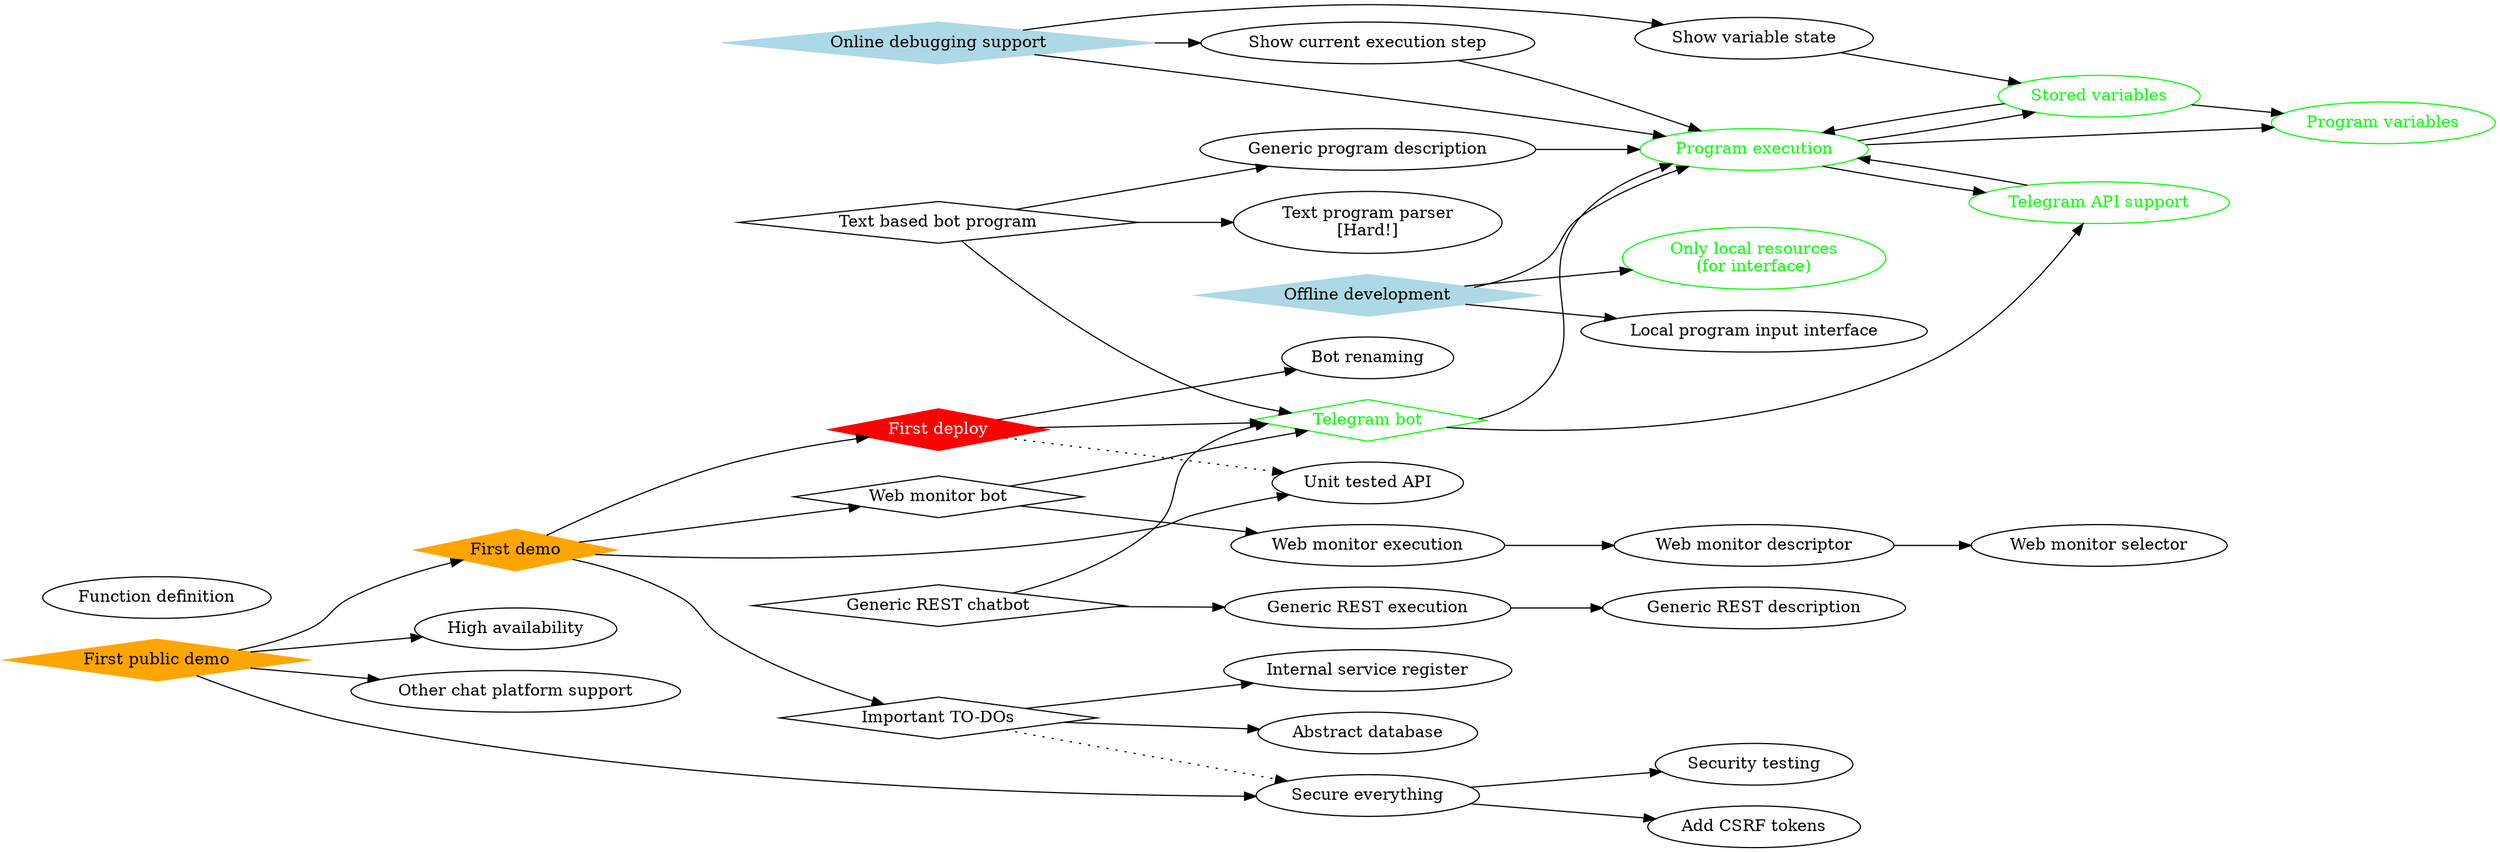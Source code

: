 digraph {
    rankdir=LR;

    // Milestones
    telegram_bot[label="Telegram bot", shape=diamond, color=green, fontcolor=green];
    // First big (publicly deployed) milestone
    first_deploy[label="First deploy", shape=diamond, style=filled, color=red, fontcolor=white];

    web_monitor_bot[label="Web monitor bot", shape=diamond];
    first_demo[label="First demo", shape=diamond, style=filled, color=orange];
    first_public_demo[label="First public demo", shape=diamond, style=filled, color=orange];

    generic_rest_chatbot[label="Generic REST chatbot", shape=diamond];
    text_based_program_bot[label="Text based bot program", shape=diamond];

    offline_development[label="Offline development", shape=diamond, style=filled, color=lightblue];
    debugging_support[label="Online debugging support", shape=diamond, style=filled, color=lightblue];

    important_todos[label="Important TO-DOs", shape=diamond];

    // Tasks
    program_execution[label="Program execution", color=green, fontcolor=green];
    telegram_api_support[label="Telegram API support", color=green, fontcolor=green];

    bot_renaming[label="Bot renaming"];
    unit_tested_api[label="Unit tested API"];

    program_variables[label="Program variables", color=green, fontcolor=green];
    stored_variables[label="Stored variables", color=green, fontcolor=green];
    function_definition[label="Function definition"];

    web_monitor_selector[label="Web monitor selector"];
    web_monitor_description[label="Web monitor descriptor"];
    web_monitor_execution[label="Web monitor execution"];

    generic_rest_execution[label="Generic REST execution"];
    generic_rest_description[label="Generic REST description"];

    text_program_parser[label="Text program parser\n[Hard!]"];
    generic_program_description[label="Generic program description"];

    high_availability[label="High availability"];

    other_chat_platform_support[label="Other chat platform support"];
    only_local_resources[label="Only local resources\n(for interface)", color=green, fontcolor=green];
    local_program_input_interface[label="Local program input interface"];

    show_variable_state[label="Show variable state"];
    show_current_execution_step[label="Show current execution step"];

    add_csrf_tokens[label="Add CSRF tokens"];
    security_testing[label="Security testing"];
    secure_everything[label="Secure everything"];

    internal_service_register[label="Internal service register"];
    abstract_database[label="Abstract database"];

    // Dependencies
    program_execution -> program_variables;
    stored_variables -> program_variables;

    program_execution -> stored_variables;
    stored_variables -> program_execution;

    // First (internal) milestone
    telegram_api_support -> program_execution;
    program_execution -> telegram_api_support;

    telegram_bot -> program_execution;
    telegram_bot -> telegram_api_support;

    // No reason to deploy before something is doable 
    first_deploy -> telegram_bot;
    first_deploy -> bot_renaming;

    // We should have the tests before the deploy, but we can delay it
    first_deploy -> unit_tested_api[style=dotted];

    web_monitor_description -> web_monitor_selector;
    web_monitor_execution -> web_monitor_description;

    web_monitor_bot -> telegram_bot;
    web_monitor_bot -> web_monitor_execution;

    important_todos -> secure_everything[style="dotted"];
    important_todos -> internal_service_register;
    important_todos -> abstract_database;

    first_demo -> web_monitor_bot;
    first_demo -> important_todos;
    // First demo has to work for sure, so unit-testing is *required* at this point
    first_demo -> unit_tested_api;
    // It also requires a working deployment
    first_demo -> first_deploy;

    first_public_demo -> secure_everything;
    first_public_demo -> first_demo;
    first_public_demo -> high_availability;
    first_public_demo -> other_chat_platform_support;

    generic_rest_execution -> generic_rest_description;

    generic_rest_chatbot -> telegram_bot;
    generic_rest_chatbot -> generic_rest_execution;

    generic_program_description -> program_execution;
    text_based_program_bot -> telegram_bot;
    text_based_program_bot -> generic_program_description;
    text_based_program_bot -> text_program_parser;

    debugging_support -> program_execution;

    offline_development -> program_execution;
    offline_development -> only_local_resources;
    offline_development -> local_program_input_interface;

    show_current_execution_step -> program_execution;
    show_variable_state -> stored_variables;
    debugging_support -> show_variable_state;
    debugging_support -> show_current_execution_step;

    // Security
    secure_everything -> security_testing;
    secure_everything -> add_csrf_tokens;
}